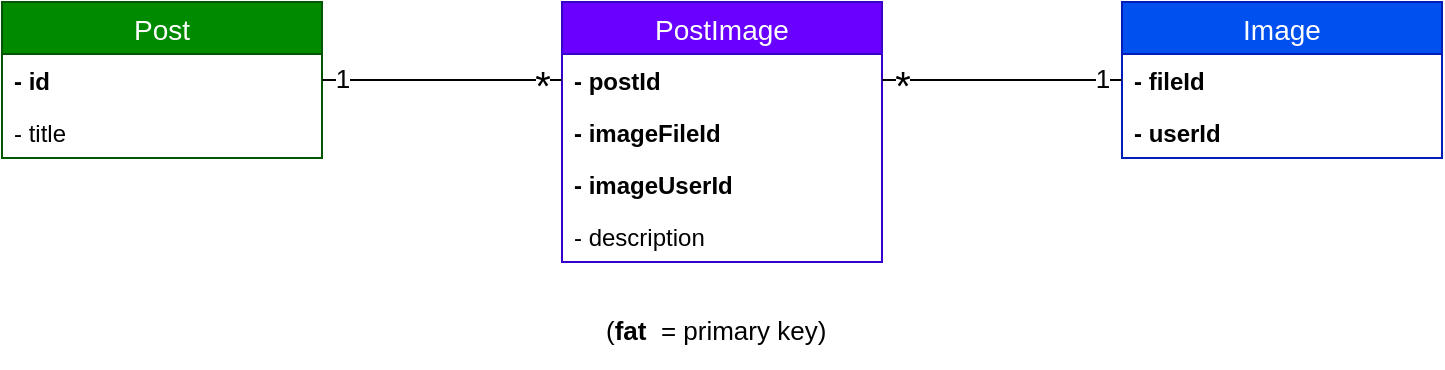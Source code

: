 <mxfile version="11.1.1" type="device"><diagram id="woP1zA0BfrJMutMkXOjW" name="Page-1"><mxGraphModel dx="982" dy="518" grid="1" gridSize="10" guides="1" tooltips="1" connect="1" arrows="1" fold="1" page="1" pageScale="1" pageWidth="850" pageHeight="1100" math="0" shadow="0"><root><mxCell id="0"/><mxCell id="1" parent="0"/><mxCell id="NoNOidfNhpCL-WTU6dMM-1" value="Image" style="swimlane;fontStyle=0;childLayout=stackLayout;horizontal=1;startSize=26;fillColor=#0050ef;horizontalStack=0;resizeParent=1;resizeParentMax=0;resizeLast=0;collapsible=1;marginBottom=0;swimlaneFillColor=#ffffff;align=center;fontSize=14;strokeColor=#001DBC;fontColor=#ffffff;" vertex="1" parent="1"><mxGeometry x="560" y="40" width="160" height="78" as="geometry"/></mxCell><mxCell id="NoNOidfNhpCL-WTU6dMM-2" value="- fileId" style="text;strokeColor=none;fillColor=none;spacingLeft=4;spacingRight=4;overflow=hidden;rotatable=0;points=[[0,0.5],[1,0.5]];portConstraint=eastwest;fontSize=12;fontStyle=1" vertex="1" parent="NoNOidfNhpCL-WTU6dMM-1"><mxGeometry y="26" width="160" height="26" as="geometry"/></mxCell><mxCell id="NoNOidfNhpCL-WTU6dMM-3" value="- userId" style="text;strokeColor=none;fillColor=none;spacingLeft=4;spacingRight=4;overflow=hidden;rotatable=0;points=[[0,0.5],[1,0.5]];portConstraint=eastwest;fontSize=12;fontStyle=1" vertex="1" parent="NoNOidfNhpCL-WTU6dMM-1"><mxGeometry y="52" width="160" height="26" as="geometry"/></mxCell><mxCell id="NoNOidfNhpCL-WTU6dMM-5" value="PostImage" style="swimlane;fontStyle=0;childLayout=stackLayout;horizontal=1;startSize=26;fillColor=#6a00ff;horizontalStack=0;resizeParent=1;resizeParentMax=0;resizeLast=0;collapsible=1;marginBottom=0;swimlaneFillColor=#ffffff;align=center;fontSize=14;strokeColor=#3700CC;fontColor=#ffffff;" vertex="1" parent="1"><mxGeometry x="280" y="40" width="160" height="130" as="geometry"/></mxCell><mxCell id="NoNOidfNhpCL-WTU6dMM-6" value="- postId" style="text;strokeColor=none;fillColor=none;spacingLeft=4;spacingRight=4;overflow=hidden;rotatable=0;points=[[0,0.5],[1,0.5]];portConstraint=eastwest;fontSize=12;fontStyle=1" vertex="1" parent="NoNOidfNhpCL-WTU6dMM-5"><mxGeometry y="26" width="160" height="26" as="geometry"/></mxCell><mxCell id="NoNOidfNhpCL-WTU6dMM-11" value="- imageFileId" style="text;strokeColor=none;fillColor=none;spacingLeft=4;spacingRight=4;overflow=hidden;rotatable=0;points=[[0,0.5],[1,0.5]];portConstraint=eastwest;fontSize=12;fontStyle=1" vertex="1" parent="NoNOidfNhpCL-WTU6dMM-5"><mxGeometry y="52" width="160" height="26" as="geometry"/></mxCell><mxCell id="NoNOidfNhpCL-WTU6dMM-12" value="- imageUserId" style="text;strokeColor=none;fillColor=none;spacingLeft=4;spacingRight=4;overflow=hidden;rotatable=0;points=[[0,0.5],[1,0.5]];portConstraint=eastwest;fontSize=12;fontStyle=1" vertex="1" parent="NoNOidfNhpCL-WTU6dMM-5"><mxGeometry y="78" width="160" height="26" as="geometry"/></mxCell><mxCell id="NoNOidfNhpCL-WTU6dMM-7" value="- description" style="text;strokeColor=none;fillColor=none;spacingLeft=4;spacingRight=4;overflow=hidden;rotatable=0;points=[[0,0.5],[1,0.5]];portConstraint=eastwest;fontSize=12;fontStyle=0" vertex="1" parent="NoNOidfNhpCL-WTU6dMM-5"><mxGeometry y="104" width="160" height="26" as="geometry"/></mxCell><mxCell id="NoNOidfNhpCL-WTU6dMM-8" value="Post" style="swimlane;fontStyle=0;childLayout=stackLayout;horizontal=1;startSize=26;fillColor=#008a00;horizontalStack=0;resizeParent=1;resizeParentMax=0;resizeLast=0;collapsible=1;marginBottom=0;swimlaneFillColor=#ffffff;align=center;fontSize=14;strokeColor=#005700;fontColor=#ffffff;" vertex="1" parent="1"><mxGeometry y="40" width="160" height="78" as="geometry"/></mxCell><mxCell id="NoNOidfNhpCL-WTU6dMM-9" value="- id" style="text;strokeColor=none;fillColor=none;spacingLeft=4;spacingRight=4;overflow=hidden;rotatable=0;points=[[0,0.5],[1,0.5]];portConstraint=eastwest;fontSize=12;fontStyle=1" vertex="1" parent="NoNOidfNhpCL-WTU6dMM-8"><mxGeometry y="26" width="160" height="26" as="geometry"/></mxCell><mxCell id="NoNOidfNhpCL-WTU6dMM-10" value="- title" style="text;strokeColor=none;fillColor=none;spacingLeft=4;spacingRight=4;overflow=hidden;rotatable=0;points=[[0,0.5],[1,0.5]];portConstraint=eastwest;fontSize=12;fontStyle=0" vertex="1" parent="NoNOidfNhpCL-WTU6dMM-8"><mxGeometry y="52" width="160" height="26" as="geometry"/></mxCell><mxCell id="NoNOidfNhpCL-WTU6dMM-13" value="" style="endArrow=none;html=1;exitX=1;exitY=0.5;exitDx=0;exitDy=0;entryX=0;entryY=0.5;entryDx=0;entryDy=0;" edge="1" parent="1" source="NoNOidfNhpCL-WTU6dMM-9" target="NoNOidfNhpCL-WTU6dMM-6"><mxGeometry width="50" height="50" relative="1" as="geometry"><mxPoint x="240" y="160" as="sourcePoint"/><mxPoint x="290" y="110" as="targetPoint"/></mxGeometry></mxCell><mxCell id="NoNOidfNhpCL-WTU6dMM-14" value="1" style="text;html=1;resizable=0;points=[];align=center;verticalAlign=middle;labelBackgroundColor=#ffffff;fontSize=13;" vertex="1" connectable="0" parent="NoNOidfNhpCL-WTU6dMM-13"><mxGeometry x="-0.839" relative="1" as="geometry"><mxPoint y="-1" as="offset"/></mxGeometry></mxCell><mxCell id="NoNOidfNhpCL-WTU6dMM-15" value="*" style="text;html=1;resizable=0;points=[];align=center;verticalAlign=middle;labelBackgroundColor=#ffffff;fontSize=20;" vertex="1" connectable="0" parent="NoNOidfNhpCL-WTU6dMM-13"><mxGeometry x="0.839" relative="1" as="geometry"><mxPoint x="-1" y="2" as="offset"/></mxGeometry></mxCell><mxCell id="NoNOidfNhpCL-WTU6dMM-16" value="" style="endArrow=none;html=1;entryX=0;entryY=0.5;entryDx=0;entryDy=0;exitX=1;exitY=0.5;exitDx=0;exitDy=0;" edge="1" parent="1" source="NoNOidfNhpCL-WTU6dMM-6" target="NoNOidfNhpCL-WTU6dMM-2"><mxGeometry width="50" height="50" relative="1" as="geometry"><mxPoint x="550" y="180" as="sourcePoint"/><mxPoint x="600" y="130" as="targetPoint"/></mxGeometry></mxCell><mxCell id="NoNOidfNhpCL-WTU6dMM-17" value="1" style="text;html=1;resizable=0;points=[];align=center;verticalAlign=middle;labelBackgroundColor=#ffffff;fontSize=13;" vertex="1" connectable="0" parent="NoNOidfNhpCL-WTU6dMM-16"><mxGeometry x="0.857" y="-1" relative="1" as="geometry"><mxPoint x="-2" y="-2" as="offset"/></mxGeometry></mxCell><mxCell id="NoNOidfNhpCL-WTU6dMM-18" value="*" style="text;html=1;resizable=0;points=[];align=center;verticalAlign=middle;labelBackgroundColor=#ffffff;fontSize=20;" vertex="1" connectable="0" parent="NoNOidfNhpCL-WTU6dMM-16"><mxGeometry x="-0.897" relative="1" as="geometry"><mxPoint x="4" y="2" as="offset"/></mxGeometry></mxCell><mxCell id="NoNOidfNhpCL-WTU6dMM-19" value="(&lt;b&gt;fat &lt;/b&gt;&amp;nbsp;= primary key)" style="text;html=1;strokeColor=none;fillColor=none;align=left;verticalAlign=top;whiteSpace=wrap;rounded=0;fontSize=13;" vertex="1" parent="1"><mxGeometry x="300" y="190" width="120" height="33" as="geometry"/></mxCell></root></mxGraphModel></diagram></mxfile>